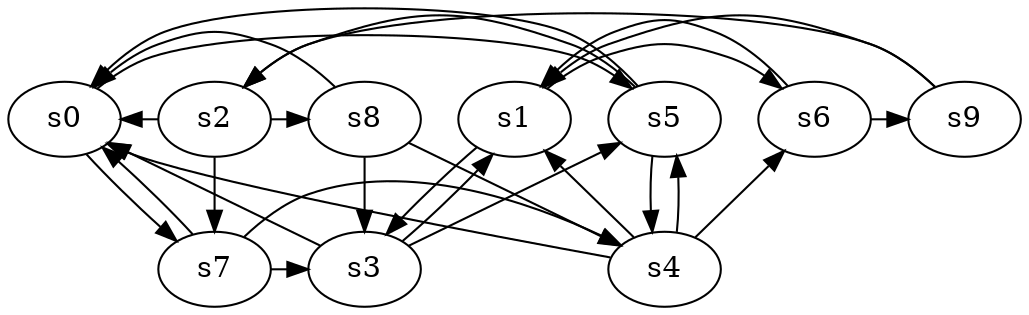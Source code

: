 digraph game_0855_complex_10 {
    s0 [name="s0", player=1, target=1];
    s1 [name="s1", player=1];
    s2 [name="s2", player=1];
    s3 [name="s3", player=1];
    s4 [name="s4", player=0];
    s5 [name="s5", player=0, target=1];
    s6 [name="s6", player=1];
    s7 [name="s7", player=0];
    s8 [name="s8", player=1, target=1];
    s9 [name="s9", player=0, target=1];

    s0 -> s5 [constraint="!(time % 6 == 3)"];
    s0 -> s7 [constraint="time % 4 == 0 && time % 4 == 2"];
    s1 -> s3 [constraint="time % 3 == 1 && time % 3 == 1"];
    s1 -> s6 [constraint="time % 4 == 3 && time % 3 == 1"];
    s2 -> s0 [constraint="time % 3 == 0"];
    s2 -> s7;
    s2 -> s8 [constraint="!(time % 6 == 0)"];
    s3 -> s0 [constraint="time % 4 == 3 && time % 3 == 0"];
    s3 -> s1 [constraint="!(time % 2 == 1)"];
    s3 -> s5 [constraint="time % 3 == 1 && time % 3 == 1"];
    s4 -> s0 [constraint="time == 10"];
    s4 -> s1 [constraint="time % 4 == 2 && time % 4 == 0"];
    s4 -> s5 [constraint="time % 4 == 1"];
    s4 -> s6 [constraint="time % 3 == 2 && time % 5 == 4"];
    s5 -> s0 [constraint="time == 0 || time == 1 || time == 7 || time == 8 || time == 14"];
    s5 -> s2 [constraint="time == 13 || time == 22"];
    s5 -> s4;
    s6 -> s1 [constraint="time % 2 == 1 || time % 4 == 0"];
    s6 -> s9 [constraint="time % 3 == 0"];
    s7 -> s0 [constraint="time % 6 == 4"];
    s7 -> s3 [constraint="time == 10 || time == 12 || time == 13 || time == 17"];
    s7 -> s4 [constraint="time % 4 == 2"];
    s8 -> s0 [constraint="time % 5 == 1 || time % 2 == 0"];
    s8 -> s3;
    s8 -> s4 [constraint="time % 2 == 0 || time % 3 == 1"];
    s9 -> s1 [constraint="time % 8 == 0"];
    s9 -> s2 [constraint="time % 7 == 2"];
}
